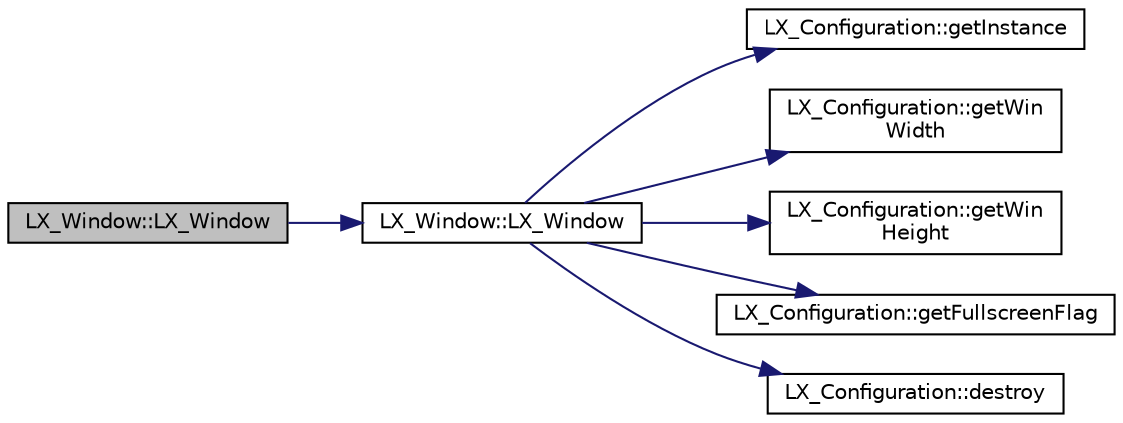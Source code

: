 digraph "LX_Window::LX_Window"
{
  edge [fontname="Helvetica",fontsize="10",labelfontname="Helvetica",labelfontsize="10"];
  node [fontname="Helvetica",fontsize="10",shape=record];
  rankdir="LR";
  Node1 [label="LX_Window::LX_Window",height=0.2,width=0.4,color="black", fillcolor="grey75", style="filled" fontcolor="black"];
  Node1 -> Node2 [color="midnightblue",fontsize="10",style="solid",fontname="Helvetica"];
  Node2 [label="LX_Window::LX_Window",height=0.2,width=0.4,color="black", fillcolor="white", style="filled",URL="$class_l_x___window.html#a0b692a4b4677b8ce63ed2321fd284931"];
  Node2 -> Node3 [color="midnightblue",fontsize="10",style="solid",fontname="Helvetica"];
  Node3 [label="LX_Configuration::getInstance",height=0.2,width=0.4,color="black", fillcolor="white", style="filled",URL="$class_l_x___configuration.html#abd5c52de995711f1c004510ed88a9dd2"];
  Node2 -> Node4 [color="midnightblue",fontsize="10",style="solid",fontname="Helvetica"];
  Node4 [label="LX_Configuration::getWin\lWidth",height=0.2,width=0.4,color="black", fillcolor="white", style="filled",URL="$class_l_x___configuration.html#a744cb5f70ab2bfb1951f8c1a6f43bcca"];
  Node2 -> Node5 [color="midnightblue",fontsize="10",style="solid",fontname="Helvetica"];
  Node5 [label="LX_Configuration::getWin\lHeight",height=0.2,width=0.4,color="black", fillcolor="white", style="filled",URL="$class_l_x___configuration.html#afe4957b35c19d9a321455439308ae18c"];
  Node2 -> Node6 [color="midnightblue",fontsize="10",style="solid",fontname="Helvetica"];
  Node6 [label="LX_Configuration::getFullscreenFlag",height=0.2,width=0.4,color="black", fillcolor="white", style="filled",URL="$class_l_x___configuration.html#a373fe8fcfd6be568f64572bd6b347883"];
  Node2 -> Node7 [color="midnightblue",fontsize="10",style="solid",fontname="Helvetica"];
  Node7 [label="LX_Configuration::destroy",height=0.2,width=0.4,color="black", fillcolor="white", style="filled",URL="$class_l_x___configuration.html#adbc92d984b2d2c62275a50cd21f75748"];
}
